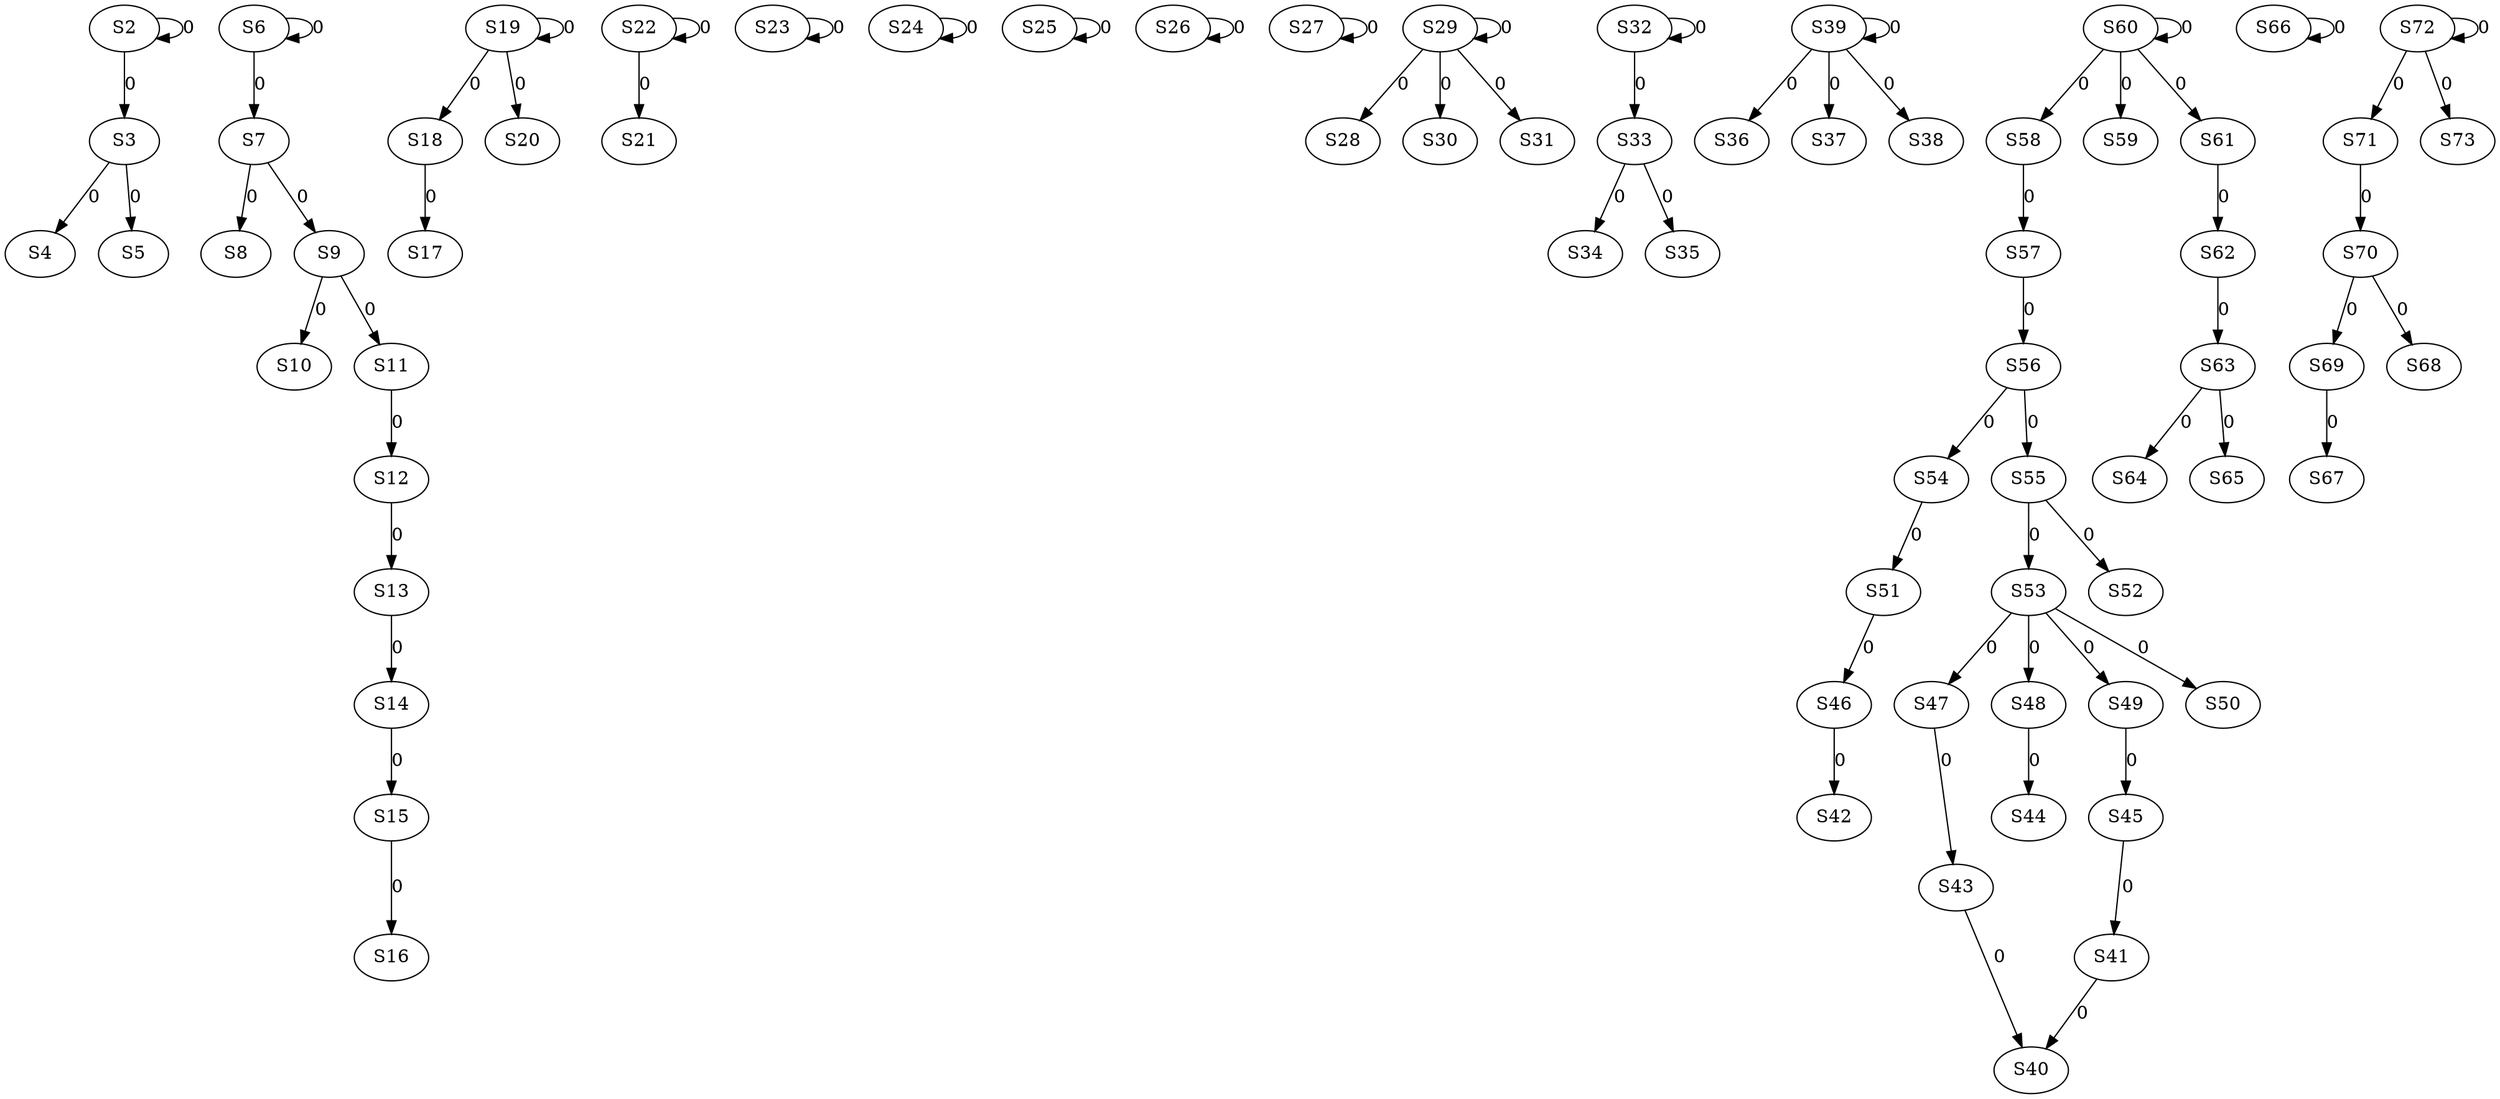 strict digraph {
	S2 -> S2 [ label = 0 ];
	S2 -> S3 [ label = 0 ];
	S3 -> S4 [ label = 0 ];
	S3 -> S5 [ label = 0 ];
	S6 -> S6 [ label = 0 ];
	S6 -> S7 [ label = 0 ];
	S7 -> S8 [ label = 0 ];
	S7 -> S9 [ label = 0 ];
	S9 -> S10 [ label = 0 ];
	S9 -> S11 [ label = 0 ];
	S11 -> S12 [ label = 0 ];
	S12 -> S13 [ label = 0 ];
	S13 -> S14 [ label = 0 ];
	S14 -> S15 [ label = 0 ];
	S15 -> S16 [ label = 0 ];
	S18 -> S17 [ label = 0 ];
	S19 -> S18 [ label = 0 ];
	S19 -> S19 [ label = 0 ];
	S19 -> S20 [ label = 0 ];
	S22 -> S21 [ label = 0 ];
	S22 -> S22 [ label = 0 ];
	S23 -> S23 [ label = 0 ];
	S24 -> S24 [ label = 0 ];
	S25 -> S25 [ label = 0 ];
	S26 -> S26 [ label = 0 ];
	S27 -> S27 [ label = 0 ];
	S29 -> S28 [ label = 0 ];
	S29 -> S29 [ label = 0 ];
	S29 -> S30 [ label = 0 ];
	S29 -> S31 [ label = 0 ];
	S32 -> S32 [ label = 0 ];
	S32 -> S33 [ label = 0 ];
	S33 -> S34 [ label = 0 ];
	S33 -> S35 [ label = 0 ];
	S39 -> S36 [ label = 0 ];
	S39 -> S37 [ label = 0 ];
	S39 -> S38 [ label = 0 ];
	S39 -> S39 [ label = 0 ];
	S41 -> S40 [ label = 0 ];
	S45 -> S41 [ label = 0 ];
	S46 -> S42 [ label = 0 ];
	S47 -> S43 [ label = 0 ];
	S48 -> S44 [ label = 0 ];
	S49 -> S45 [ label = 0 ];
	S51 -> S46 [ label = 0 ];
	S53 -> S47 [ label = 0 ];
	S53 -> S48 [ label = 0 ];
	S53 -> S49 [ label = 0 ];
	S53 -> S50 [ label = 0 ];
	S54 -> S51 [ label = 0 ];
	S55 -> S52 [ label = 0 ];
	S55 -> S53 [ label = 0 ];
	S56 -> S54 [ label = 0 ];
	S56 -> S55 [ label = 0 ];
	S57 -> S56 [ label = 0 ];
	S58 -> S57 [ label = 0 ];
	S60 -> S58 [ label = 0 ];
	S60 -> S59 [ label = 0 ];
	S60 -> S60 [ label = 0 ];
	S60 -> S61 [ label = 0 ];
	S61 -> S62 [ label = 0 ];
	S62 -> S63 [ label = 0 ];
	S63 -> S64 [ label = 0 ];
	S63 -> S65 [ label = 0 ];
	S66 -> S66 [ label = 0 ];
	S69 -> S67 [ label = 0 ];
	S70 -> S68 [ label = 0 ];
	S70 -> S69 [ label = 0 ];
	S71 -> S70 [ label = 0 ];
	S72 -> S71 [ label = 0 ];
	S72 -> S72 [ label = 0 ];
	S72 -> S73 [ label = 0 ];
	S43 -> S40 [ label = 0 ];
}
